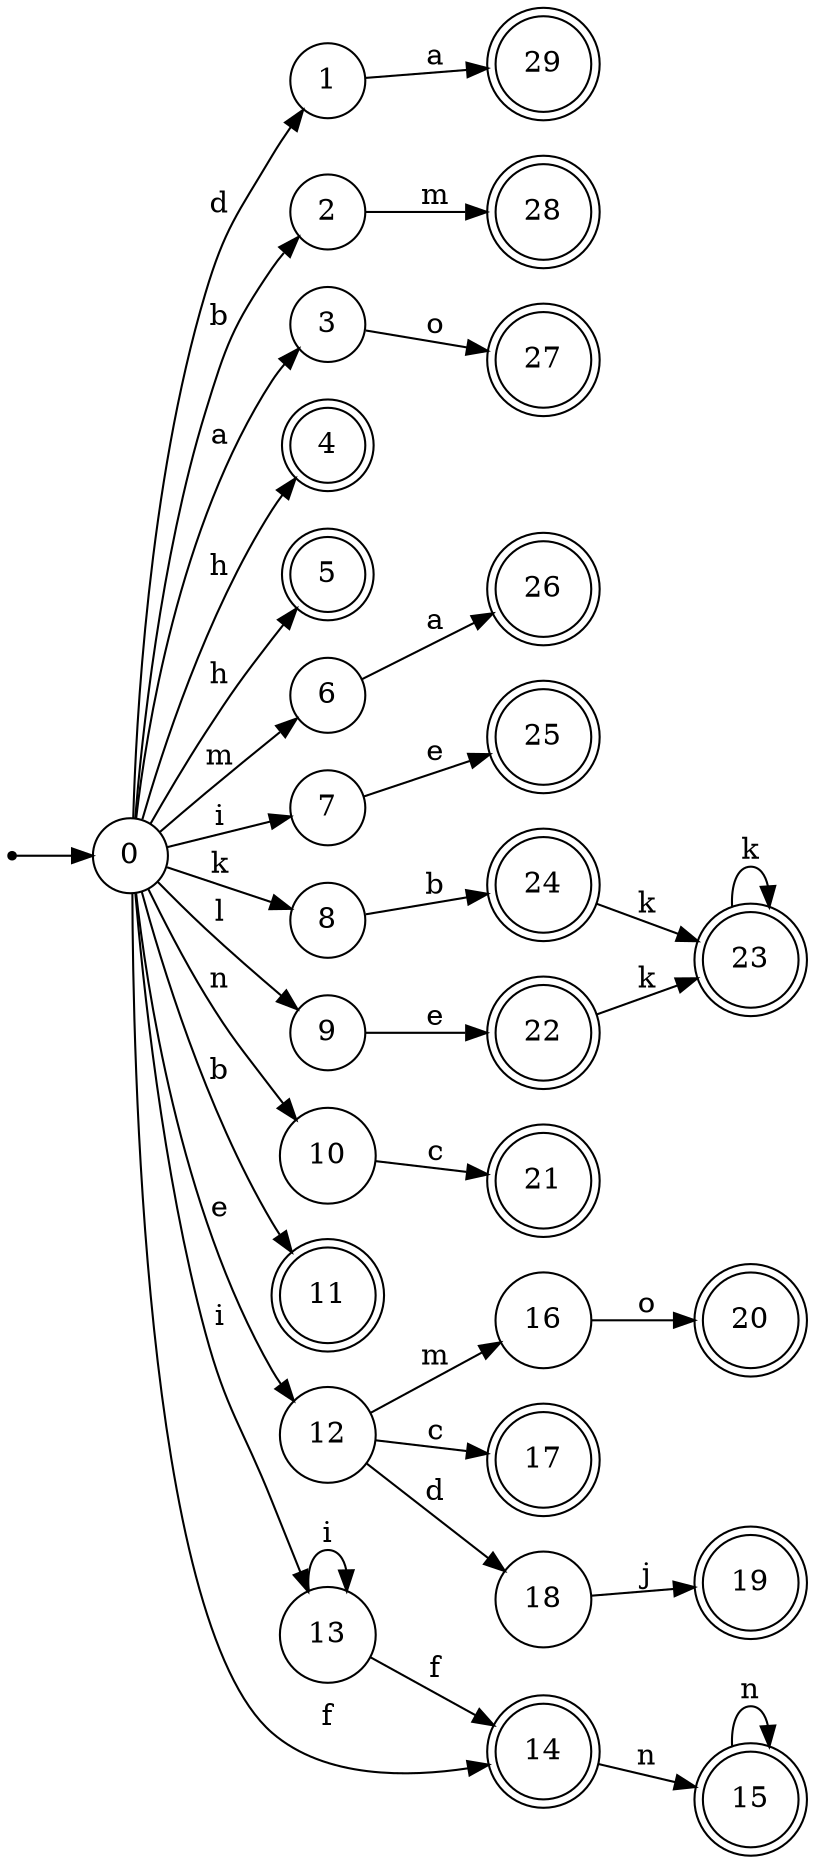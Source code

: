 digraph finite_state_machine {
rankdir=LR;
size="20,20";
node [shape = point]; "dummy0"
node [shape = circle]; "0";
"dummy0" -> "0";
node [shape = circle]; "1";
node [shape = circle]; "2";
node [shape = circle]; "3";
node [shape = doublecircle]; "4";node [shape = doublecircle]; "5";node [shape = circle]; "6";
node [shape = circle]; "7";
node [shape = circle]; "8";
node [shape = circle]; "9";
node [shape = circle]; "10";
node [shape = doublecircle]; "11";node [shape = circle]; "12";
node [shape = circle]; "13";
node [shape = doublecircle]; "14";node [shape = doublecircle]; "15";node [shape = circle]; "16";
node [shape = doublecircle]; "17";node [shape = circle]; "18";
node [shape = doublecircle]; "19";node [shape = doublecircle]; "20";node [shape = doublecircle]; "21";node [shape = doublecircle]; "22";node [shape = doublecircle]; "23";node [shape = doublecircle]; "24";node [shape = doublecircle]; "25";node [shape = doublecircle]; "26";node [shape = doublecircle]; "27";node [shape = doublecircle]; "28";node [shape = doublecircle]; "29";"0" -> "1" [label = "d"];
 "0" -> "2" [label = "b"];
 "0" -> "11" [label = "b"];
 "0" -> "3" [label = "a"];
 "0" -> "4" [label = "h"];
 "0" -> "5" [label = "h"];
 "0" -> "6" [label = "m"];
 "0" -> "13" [label = "i"];
 "0" -> "7" [label = "i"];
 "0" -> "8" [label = "k"];
 "0" -> "9" [label = "l"];
 "0" -> "10" [label = "n"];
 "0" -> "12" [label = "e"];
 "0" -> "14" [label = "f"];
 "14" -> "15" [label = "n"];
 "15" -> "15" [label = "n"];
 "13" -> "13" [label = "i"];
 "13" -> "14" [label = "f"];
 "12" -> "16" [label = "m"];
 "12" -> "17" [label = "c"];
 "12" -> "18" [label = "d"];
 "18" -> "19" [label = "j"];
 "16" -> "20" [label = "o"];
 "10" -> "21" [label = "c"];
 "9" -> "22" [label = "e"];
 "22" -> "23" [label = "k"];
 "23" -> "23" [label = "k"];
 "8" -> "24" [label = "b"];
 "24" -> "23" [label = "k"];
 "7" -> "25" [label = "e"];
 "6" -> "26" [label = "a"];
 "3" -> "27" [label = "o"];
 "2" -> "28" [label = "m"];
 "1" -> "29" [label = "a"];
 }
